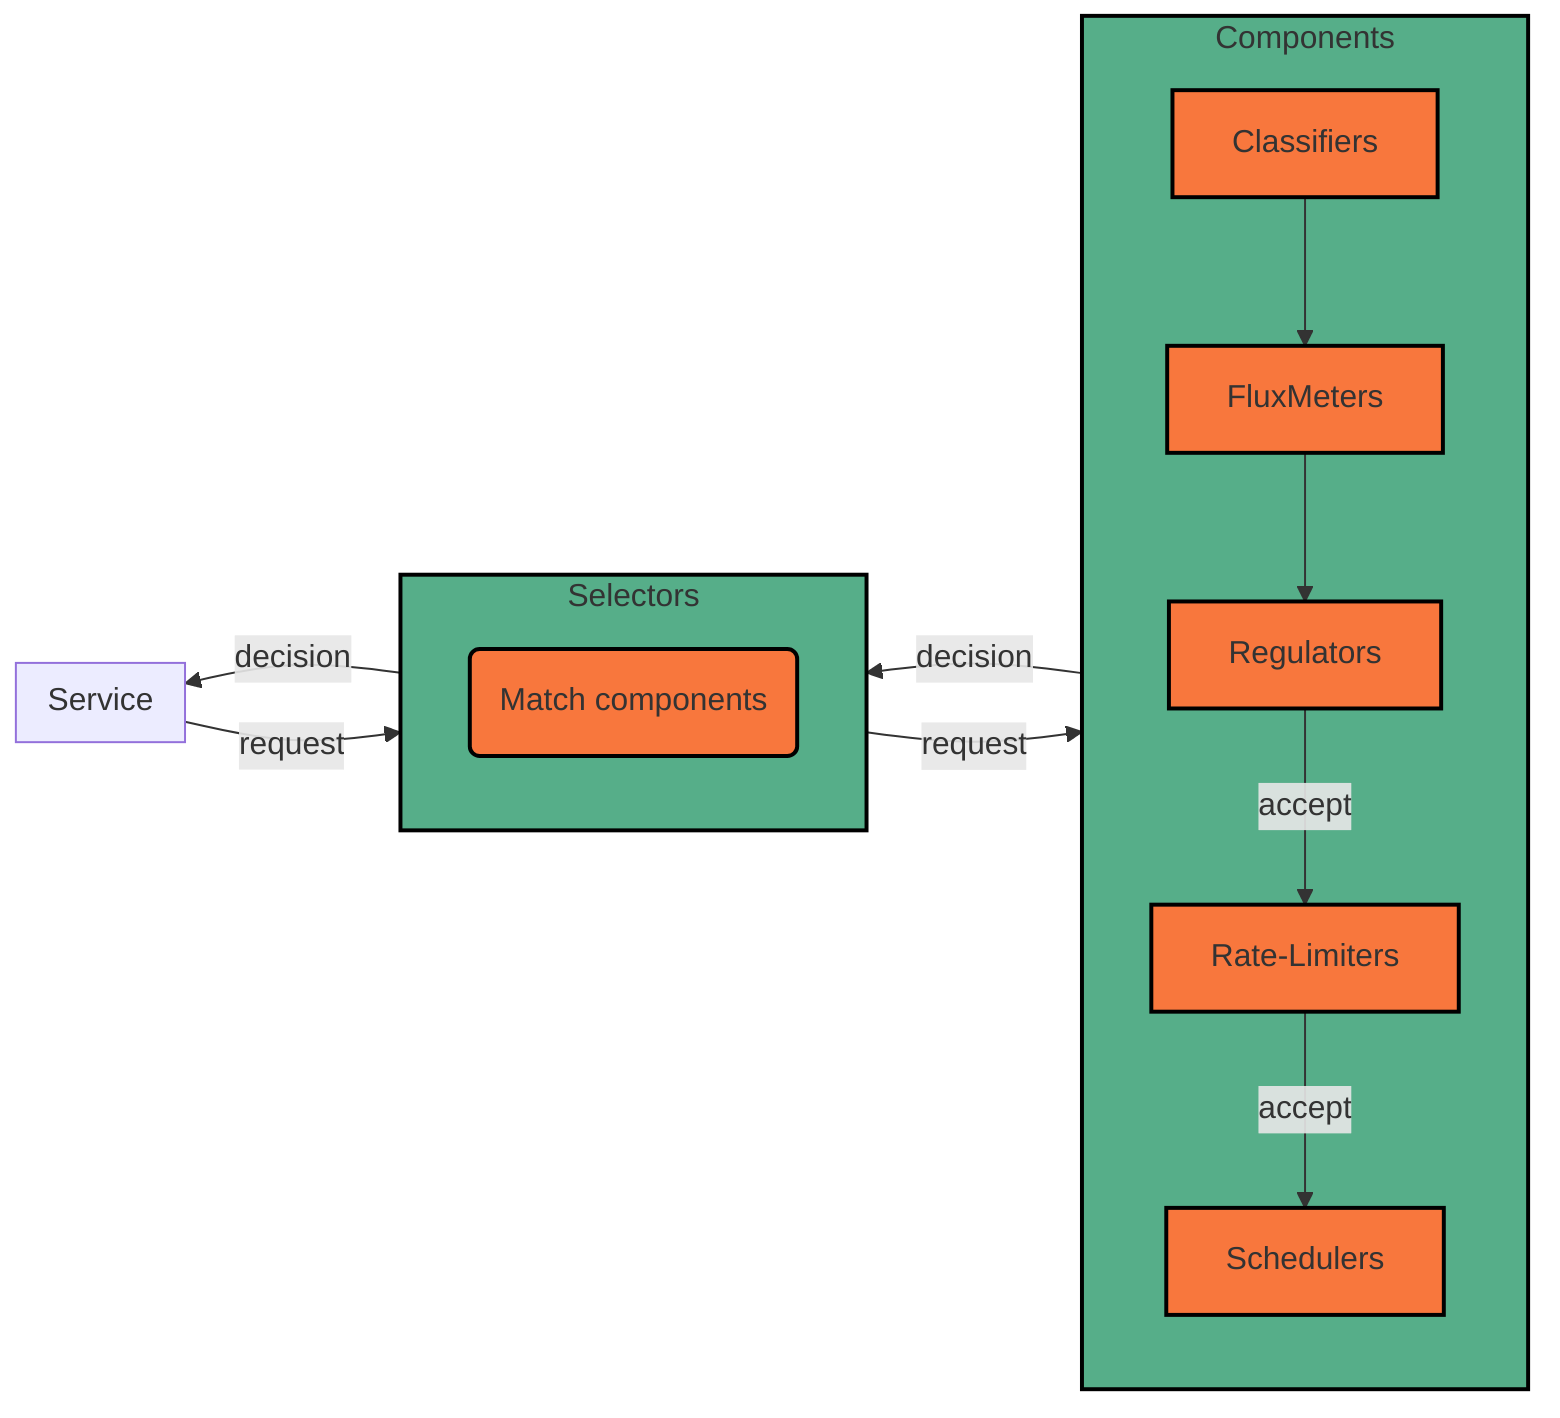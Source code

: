 flowchart RL
classDef Green fill:#56AE89,stroke:#000000,stroke-width:2px;
classDef Orange fill:#F8773D,stroke:#000000,stroke-width:2px;

subgraph "Service"
end
class Service Green

Service --"request"--> Selectors

subgraph "Selectors"
	Text("Match components")
	class Text Orange
end
class Selectors Green
Selectors --"request"--> Components
Selectors --"decision"--> Service

subgraph Components
    Classifiers --> FluxMeters --> Regulators--"accept"--> Rate-Limiters --"accept"--> Schedulers
class Classifiers Orange
class FluxMeters Orange
class Regulators Orange
class Rate-Limiters Orange
class Schedulers Orange
end
class Components Green

Components --"decision"--> Selectors